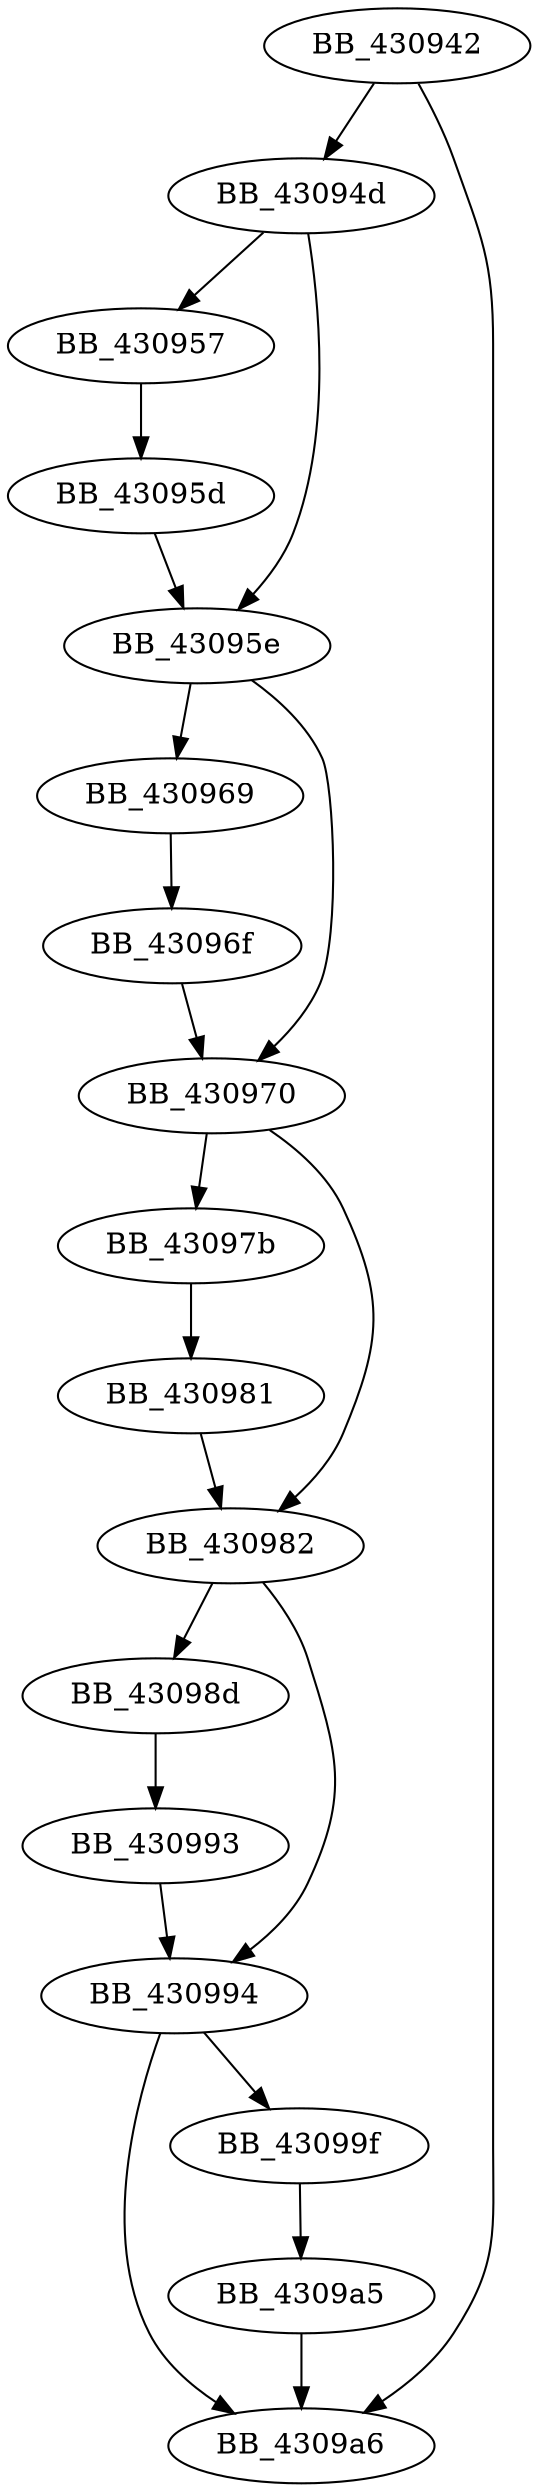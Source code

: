 DiGraph ___free_lconv_num{
BB_430942->BB_43094d
BB_430942->BB_4309a6
BB_43094d->BB_430957
BB_43094d->BB_43095e
BB_430957->BB_43095d
BB_43095d->BB_43095e
BB_43095e->BB_430969
BB_43095e->BB_430970
BB_430969->BB_43096f
BB_43096f->BB_430970
BB_430970->BB_43097b
BB_430970->BB_430982
BB_43097b->BB_430981
BB_430981->BB_430982
BB_430982->BB_43098d
BB_430982->BB_430994
BB_43098d->BB_430993
BB_430993->BB_430994
BB_430994->BB_43099f
BB_430994->BB_4309a6
BB_43099f->BB_4309a5
BB_4309a5->BB_4309a6
}
